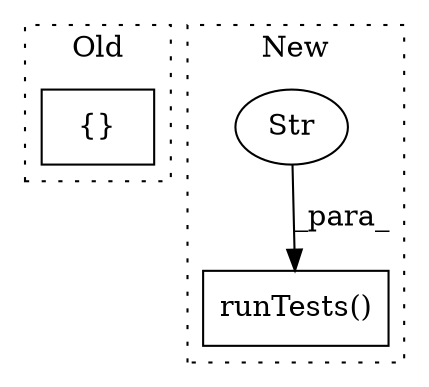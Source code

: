 digraph G {
subgraph cluster0 {
1 [label="{}" a="95" s="2162,2224" l="1,1" shape="box"];
label = "Old";
style="dotted";
}
subgraph cluster1 {
2 [label="runTests()" a="75" s="1284,1379" l="14,1" shape="box"];
3 [label="Str" a="66" s="1298" l="6" shape="ellipse"];
label = "New";
style="dotted";
}
3 -> 2 [label="_para_"];
}